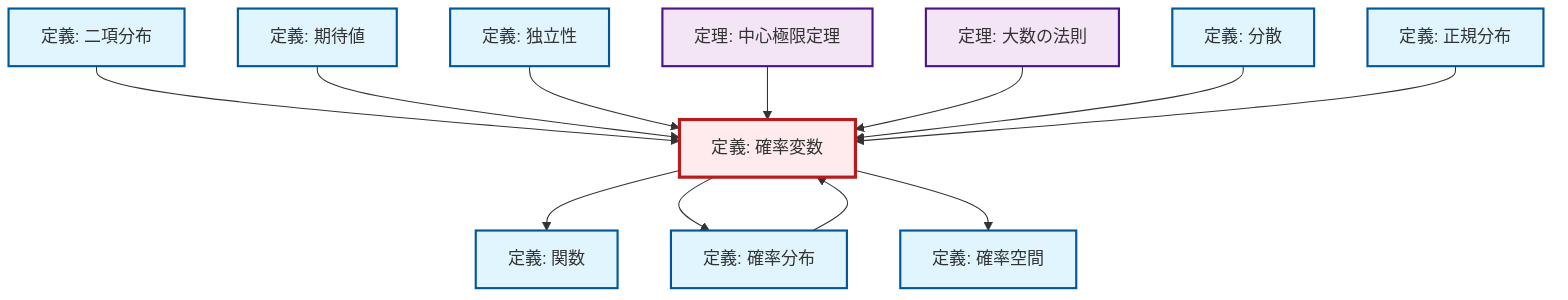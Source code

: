 graph TD
    classDef definition fill:#e1f5fe,stroke:#01579b,stroke-width:2px
    classDef theorem fill:#f3e5f5,stroke:#4a148c,stroke-width:2px
    classDef axiom fill:#fff3e0,stroke:#e65100,stroke-width:2px
    classDef example fill:#e8f5e9,stroke:#1b5e20,stroke-width:2px
    classDef current fill:#ffebee,stroke:#b71c1c,stroke-width:3px
    def-independence["定義: 独立性"]:::definition
    thm-central-limit["定理: 中心極限定理"]:::theorem
    def-expectation["定義: 期待値"]:::definition
    def-variance["定義: 分散"]:::definition
    def-normal-distribution["定義: 正規分布"]:::definition
    def-binomial-distribution["定義: 二項分布"]:::definition
    def-probability-space["定義: 確率空間"]:::definition
    thm-law-of-large-numbers["定理: 大数の法則"]:::theorem
    def-probability-distribution["定義: 確率分布"]:::definition
    def-function["定義: 関数"]:::definition
    def-random-variable["定義: 確率変数"]:::definition
    def-binomial-distribution --> def-random-variable
    def-random-variable --> def-function
    def-expectation --> def-random-variable
    def-probability-distribution --> def-random-variable
    def-independence --> def-random-variable
    def-random-variable --> def-probability-distribution
    thm-central-limit --> def-random-variable
    thm-law-of-large-numbers --> def-random-variable
    def-variance --> def-random-variable
    def-normal-distribution --> def-random-variable
    def-random-variable --> def-probability-space
    class def-random-variable current